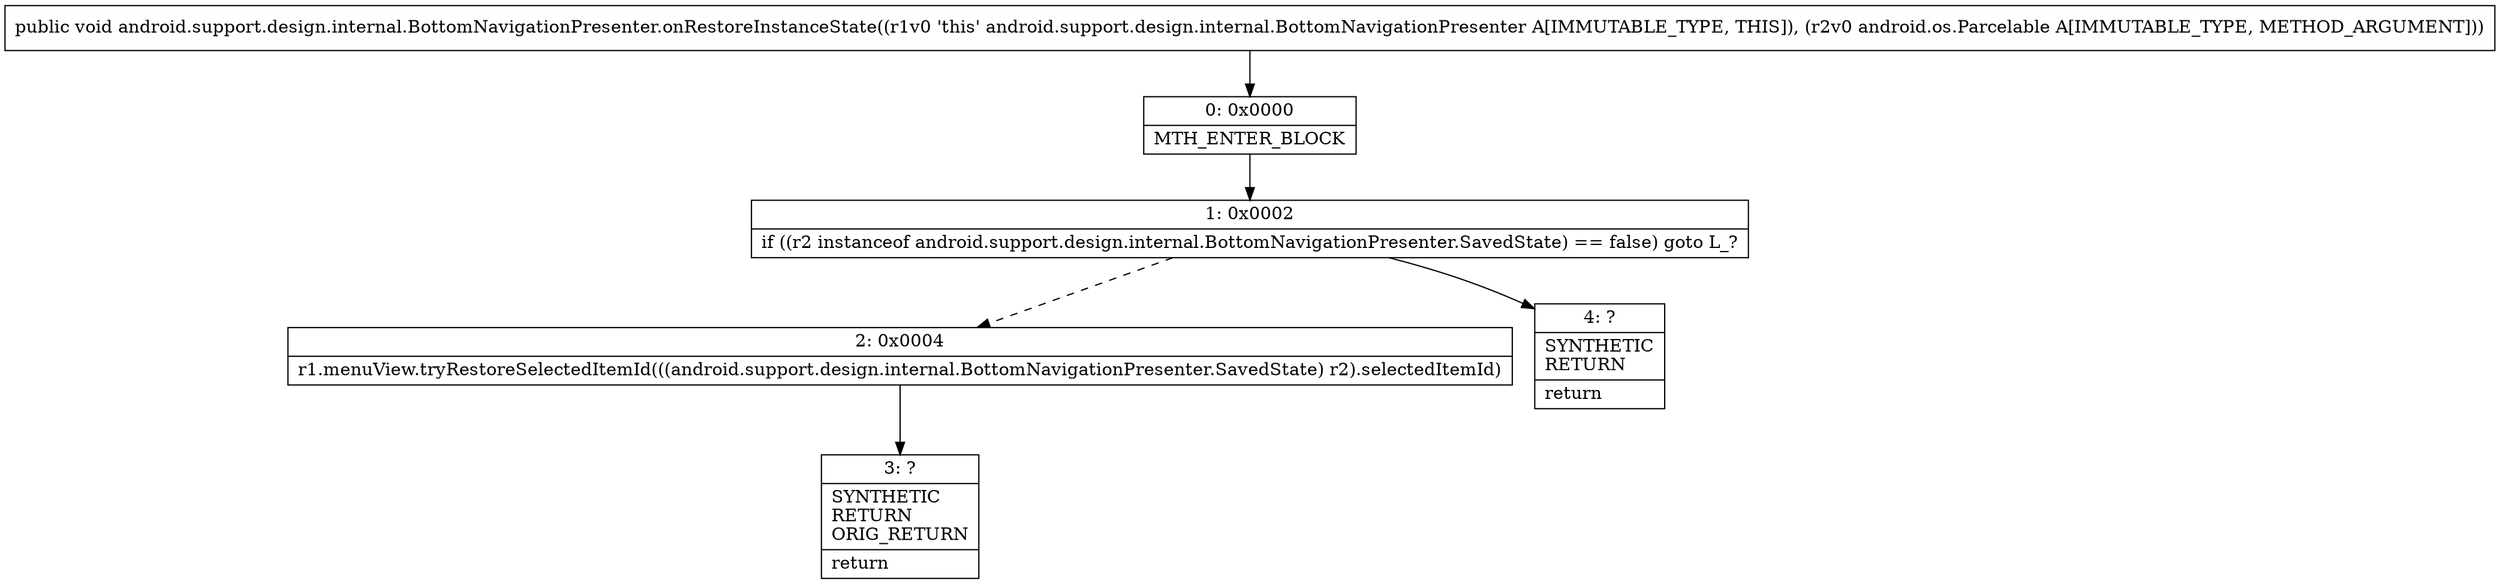 digraph "CFG forandroid.support.design.internal.BottomNavigationPresenter.onRestoreInstanceState(Landroid\/os\/Parcelable;)V" {
Node_0 [shape=record,label="{0\:\ 0x0000|MTH_ENTER_BLOCK\l}"];
Node_1 [shape=record,label="{1\:\ 0x0002|if ((r2 instanceof android.support.design.internal.BottomNavigationPresenter.SavedState) == false) goto L_?\l}"];
Node_2 [shape=record,label="{2\:\ 0x0004|r1.menuView.tryRestoreSelectedItemId(((android.support.design.internal.BottomNavigationPresenter.SavedState) r2).selectedItemId)\l}"];
Node_3 [shape=record,label="{3\:\ ?|SYNTHETIC\lRETURN\lORIG_RETURN\l|return\l}"];
Node_4 [shape=record,label="{4\:\ ?|SYNTHETIC\lRETURN\l|return\l}"];
MethodNode[shape=record,label="{public void android.support.design.internal.BottomNavigationPresenter.onRestoreInstanceState((r1v0 'this' android.support.design.internal.BottomNavigationPresenter A[IMMUTABLE_TYPE, THIS]), (r2v0 android.os.Parcelable A[IMMUTABLE_TYPE, METHOD_ARGUMENT])) }"];
MethodNode -> Node_0;
Node_0 -> Node_1;
Node_1 -> Node_2[style=dashed];
Node_1 -> Node_4;
Node_2 -> Node_3;
}


